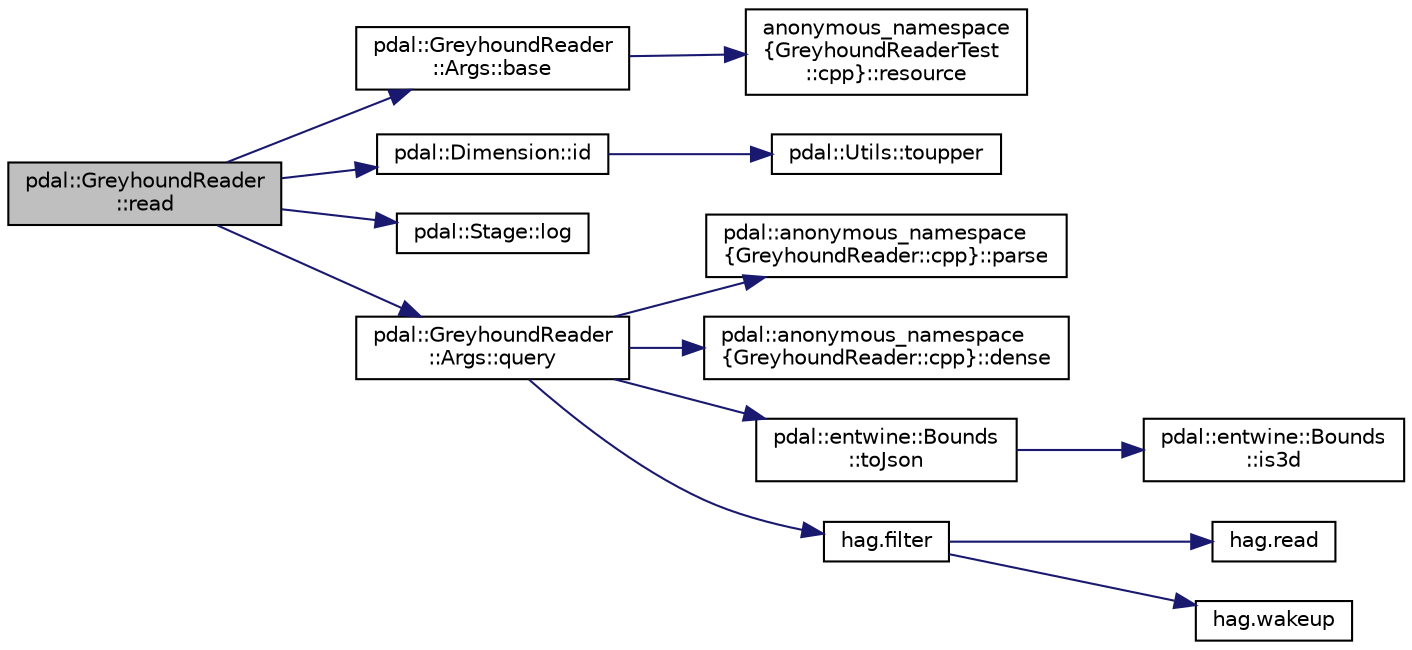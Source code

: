 digraph "pdal::GreyhoundReader::read"
{
  edge [fontname="Helvetica",fontsize="10",labelfontname="Helvetica",labelfontsize="10"];
  node [fontname="Helvetica",fontsize="10",shape=record];
  rankdir="LR";
  Node1 [label="pdal::GreyhoundReader\l::read",height=0.2,width=0.4,color="black", fillcolor="grey75", style="filled", fontcolor="black"];
  Node1 -> Node2 [color="midnightblue",fontsize="10",style="solid",fontname="Helvetica"];
  Node2 [label="pdal::GreyhoundReader\l::Args::base",height=0.2,width=0.4,color="black", fillcolor="white", style="filled",URL="$structpdal_1_1GreyhoundReader_1_1Args.html#a00a1395d0a6a1d3b628771ae3c5922c8"];
  Node2 -> Node3 [color="midnightblue",fontsize="10",style="solid",fontname="Helvetica"];
  Node3 [label="anonymous_namespace\l\{GreyhoundReaderTest\l::cpp\}::resource",height=0.2,width=0.4,color="black", fillcolor="white", style="filled",URL="$namespaceanonymous__namespace_02GreyhoundReaderTest_8cpp_03.html#a92fd5f4c0ab6dbfa48b72655323e6a13"];
  Node1 -> Node4 [color="midnightblue",fontsize="10",style="solid",fontname="Helvetica"];
  Node4 [label="pdal::Dimension::id",height=0.2,width=0.4,color="black", fillcolor="white", style="filled",URL="$namespacepdal_1_1Dimension.html#a10b4c693e3bdbdf1a0eec8f4b008a291"];
  Node4 -> Node5 [color="midnightblue",fontsize="10",style="solid",fontname="Helvetica"];
  Node5 [label="pdal::Utils::toupper",height=0.2,width=0.4,color="black", fillcolor="white", style="filled",URL="$namespacepdal_1_1Utils.html#a28e3e2faff94b20f9908e77bc54ed983"];
  Node1 -> Node6 [color="midnightblue",fontsize="10",style="solid",fontname="Helvetica"];
  Node6 [label="pdal::Stage::log",height=0.2,width=0.4,color="black", fillcolor="white", style="filled",URL="$classpdal_1_1Stage.html#ae8c29817e14d7cda53fdcbb23102d872"];
  Node1 -> Node7 [color="midnightblue",fontsize="10",style="solid",fontname="Helvetica"];
  Node7 [label="pdal::GreyhoundReader\l::Args::query",height=0.2,width=0.4,color="black", fillcolor="white", style="filled",URL="$structpdal_1_1GreyhoundReader_1_1Args.html#ae8f77bab552f0376f71b261ad08ca3d9"];
  Node7 -> Node8 [color="midnightblue",fontsize="10",style="solid",fontname="Helvetica"];
  Node8 [label="pdal::anonymous_namespace\l\{GreyhoundReader::cpp\}::parse",height=0.2,width=0.4,color="black", fillcolor="white", style="filled",URL="$namespacepdal_1_1anonymous__namespace_02GreyhoundReader_8cpp_03.html#a2e9b7591d51631d2f1b503021995e6d5"];
  Node7 -> Node9 [color="midnightblue",fontsize="10",style="solid",fontname="Helvetica"];
  Node9 [label="pdal::anonymous_namespace\l\{GreyhoundReader::cpp\}::dense",height=0.2,width=0.4,color="black", fillcolor="white", style="filled",URL="$namespacepdal_1_1anonymous__namespace_02GreyhoundReader_8cpp_03.html#aceb1cfeffca27c894b5915b4ec6aa4cc"];
  Node7 -> Node10 [color="midnightblue",fontsize="10",style="solid",fontname="Helvetica"];
  Node10 [label="pdal::entwine::Bounds\l::toJson",height=0.2,width=0.4,color="black", fillcolor="white", style="filled",URL="$classpdal_1_1entwine_1_1Bounds.html#a437bef78871baf1ae00be72175d6fd9e"];
  Node10 -> Node11 [color="midnightblue",fontsize="10",style="solid",fontname="Helvetica"];
  Node11 [label="pdal::entwine::Bounds\l::is3d",height=0.2,width=0.4,color="black", fillcolor="white", style="filled",URL="$classpdal_1_1entwine_1_1Bounds.html#a9a1be5ebb32f2e308ea15cd2da1e8058"];
  Node7 -> Node12 [color="midnightblue",fontsize="10",style="solid",fontname="Helvetica"];
  Node12 [label="hag.filter",height=0.2,width=0.4,color="black", fillcolor="white", style="filled",URL="$namespacehag.html#a39becb5458bcac317093e468da1639be"];
  Node12 -> Node13 [color="midnightblue",fontsize="10",style="solid",fontname="Helvetica"];
  Node13 [label="hag.read",height=0.2,width=0.4,color="black", fillcolor="white", style="filled",URL="$namespacehag.html#acad63bbd5fdda01bf56ff6aae70a0192"];
  Node12 -> Node14 [color="midnightblue",fontsize="10",style="solid",fontname="Helvetica"];
  Node14 [label="hag.wakeup",height=0.2,width=0.4,color="black", fillcolor="white", style="filled",URL="$namespacehag.html#aee422d0ebdb1730554711d82498e54c3"];
}
